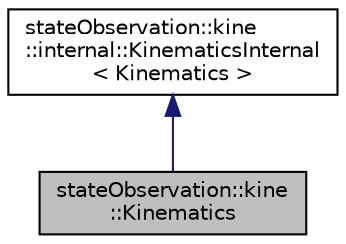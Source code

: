 digraph "stateObservation::kine::Kinematics"
{
 // LATEX_PDF_SIZE
  edge [fontname="Helvetica",fontsize="10",labelfontname="Helvetica",labelfontsize="10"];
  node [fontname="Helvetica",fontsize="10",shape=record];
  Node1 [label="stateObservation::kine\l::Kinematics",height=0.2,width=0.4,color="black", fillcolor="grey75", style="filled", fontcolor="black",tooltip="Class facilitating the manipulation of the kinematics of a frame within another and the associated op..."];
  Node2 -> Node1 [dir="back",color="midnightblue",fontsize="10",style="solid",fontname="Helvetica"];
  Node2 [label="stateObservation::kine\l::internal::KinematicsInternal\l\< Kinematics \>",height=0.2,width=0.4,color="black", fillcolor="white", style="filled",URL="$classstateObservation_1_1kine_1_1internal_1_1KinematicsInternal.html",tooltip=" "];
}
